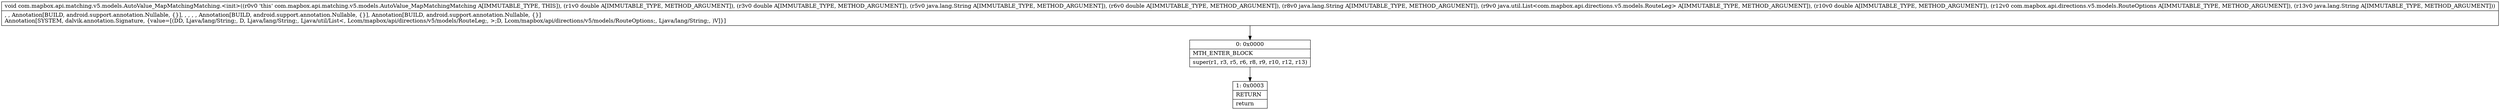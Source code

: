 digraph "CFG forcom.mapbox.api.matching.v5.models.AutoValue_MapMatchingMatching.\<init\>(DDLjava\/lang\/String;DLjava\/lang\/String;Ljava\/util\/List;DLcom\/mapbox\/api\/directions\/v5\/models\/RouteOptions;Ljava\/lang\/String;)V" {
Node_0 [shape=record,label="{0\:\ 0x0000|MTH_ENTER_BLOCK\l|super(r1, r3, r5, r6, r8, r9, r10, r12, r13)\l}"];
Node_1 [shape=record,label="{1\:\ 0x0003|RETURN\l|return\l}"];
MethodNode[shape=record,label="{void com.mapbox.api.matching.v5.models.AutoValue_MapMatchingMatching.\<init\>((r0v0 'this' com.mapbox.api.matching.v5.models.AutoValue_MapMatchingMatching A[IMMUTABLE_TYPE, THIS]), (r1v0 double A[IMMUTABLE_TYPE, METHOD_ARGUMENT]), (r3v0 double A[IMMUTABLE_TYPE, METHOD_ARGUMENT]), (r5v0 java.lang.String A[IMMUTABLE_TYPE, METHOD_ARGUMENT]), (r6v0 double A[IMMUTABLE_TYPE, METHOD_ARGUMENT]), (r8v0 java.lang.String A[IMMUTABLE_TYPE, METHOD_ARGUMENT]), (r9v0 java.util.List\<com.mapbox.api.directions.v5.models.RouteLeg\> A[IMMUTABLE_TYPE, METHOD_ARGUMENT]), (r10v0 double A[IMMUTABLE_TYPE, METHOD_ARGUMENT]), (r12v0 com.mapbox.api.directions.v5.models.RouteOptions A[IMMUTABLE_TYPE, METHOD_ARGUMENT]), (r13v0 java.lang.String A[IMMUTABLE_TYPE, METHOD_ARGUMENT]))  | , , Annotation[BUILD, android.support.annotation.Nullable, \{\}], , , , , Annotation[BUILD, android.support.annotation.Nullable, \{\}], Annotation[BUILD, android.support.annotation.Nullable, \{\}]\lAnnotation[SYSTEM, dalvik.annotation.Signature, \{value=[(DD, Ljava\/lang\/String;, D, Ljava\/lang\/String;, Ljava\/util\/List\<, Lcom\/mapbox\/api\/directions\/v5\/models\/RouteLeg;, \>;D, Lcom\/mapbox\/api\/directions\/v5\/models\/RouteOptions;, Ljava\/lang\/String;, )V]\}]\l}"];
MethodNode -> Node_0;
Node_0 -> Node_1;
}

